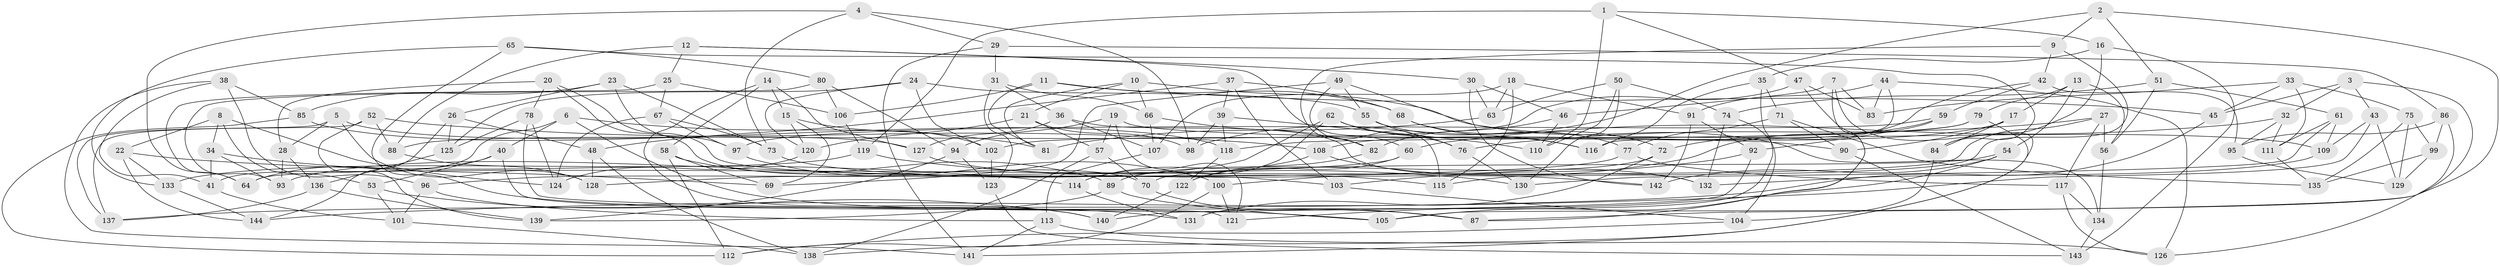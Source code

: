 // coarse degree distribution, {2: 0.023255813953488372, 4: 0.7093023255813954, 9: 0.046511627906976744, 3: 0.046511627906976744, 6: 0.023255813953488372, 5: 0.03488372093023256, 7: 0.05813953488372093, 12: 0.011627906976744186, 11: 0.023255813953488372, 8: 0.023255813953488372}
// Generated by graph-tools (version 1.1) at 2025/04/03/04/25 22:04:16]
// undirected, 144 vertices, 288 edges
graph export_dot {
graph [start="1"]
  node [color=gray90,style=filled];
  1;
  2;
  3;
  4;
  5;
  6;
  7;
  8;
  9;
  10;
  11;
  12;
  13;
  14;
  15;
  16;
  17;
  18;
  19;
  20;
  21;
  22;
  23;
  24;
  25;
  26;
  27;
  28;
  29;
  30;
  31;
  32;
  33;
  34;
  35;
  36;
  37;
  38;
  39;
  40;
  41;
  42;
  43;
  44;
  45;
  46;
  47;
  48;
  49;
  50;
  51;
  52;
  53;
  54;
  55;
  56;
  57;
  58;
  59;
  60;
  61;
  62;
  63;
  64;
  65;
  66;
  67;
  68;
  69;
  70;
  71;
  72;
  73;
  74;
  75;
  76;
  77;
  78;
  79;
  80;
  81;
  82;
  83;
  84;
  85;
  86;
  87;
  88;
  89;
  90;
  91;
  92;
  93;
  94;
  95;
  96;
  97;
  98;
  99;
  100;
  101;
  102;
  103;
  104;
  105;
  106;
  107;
  108;
  109;
  110;
  111;
  112;
  113;
  114;
  115;
  116;
  117;
  118;
  119;
  120;
  121;
  122;
  123;
  124;
  125;
  126;
  127;
  128;
  129;
  130;
  131;
  132;
  133;
  134;
  135;
  136;
  137;
  138;
  139;
  140;
  141;
  142;
  143;
  144;
  1 -- 47;
  1 -- 16;
  1 -- 119;
  1 -- 110;
  2 -- 9;
  2 -- 51;
  2 -- 105;
  2 -- 98;
  3 -- 32;
  3 -- 43;
  3 -- 45;
  3 -- 87;
  4 -- 98;
  4 -- 73;
  4 -- 29;
  4 -- 64;
  5 -- 128;
  5 -- 127;
  5 -- 137;
  5 -- 28;
  6 -- 40;
  6 -- 41;
  6 -- 81;
  6 -- 87;
  7 -- 105;
  7 -- 83;
  7 -- 46;
  7 -- 141;
  8 -- 22;
  8 -- 53;
  8 -- 124;
  8 -- 34;
  9 -- 42;
  9 -- 115;
  9 -- 82;
  10 -- 66;
  10 -- 81;
  10 -- 21;
  10 -- 109;
  11 -- 68;
  11 -- 81;
  11 -- 106;
  11 -- 45;
  12 -- 60;
  12 -- 88;
  12 -- 30;
  12 -- 25;
  13 -- 79;
  13 -- 56;
  13 -- 54;
  13 -- 17;
  14 -- 15;
  14 -- 127;
  14 -- 140;
  14 -- 58;
  15 -- 69;
  15 -- 120;
  15 -- 102;
  16 -- 84;
  16 -- 35;
  16 -- 143;
  17 -- 84;
  17 -- 90;
  17 -- 108;
  18 -- 107;
  18 -- 63;
  18 -- 115;
  18 -- 91;
  19 -- 121;
  19 -- 90;
  19 -- 94;
  19 -- 57;
  20 -- 28;
  20 -- 78;
  20 -- 103;
  20 -- 70;
  21 -- 57;
  21 -- 98;
  21 -- 120;
  22 -- 114;
  22 -- 133;
  22 -- 144;
  23 -- 26;
  23 -- 85;
  23 -- 73;
  23 -- 97;
  24 -- 120;
  24 -- 125;
  24 -- 55;
  24 -- 102;
  25 -- 64;
  25 -- 67;
  25 -- 106;
  26 -- 144;
  26 -- 48;
  26 -- 125;
  27 -- 117;
  27 -- 64;
  27 -- 56;
  27 -- 76;
  28 -- 136;
  28 -- 93;
  29 -- 31;
  29 -- 141;
  29 -- 86;
  30 -- 142;
  30 -- 46;
  30 -- 63;
  31 -- 66;
  31 -- 36;
  31 -- 123;
  32 -- 111;
  32 -- 60;
  32 -- 95;
  33 -- 75;
  33 -- 45;
  33 -- 83;
  33 -- 111;
  34 -- 93;
  34 -- 69;
  34 -- 41;
  35 -- 116;
  35 -- 131;
  35 -- 71;
  36 -- 127;
  36 -- 107;
  36 -- 132;
  37 -- 68;
  37 -- 103;
  37 -- 39;
  37 -- 48;
  38 -- 141;
  38 -- 85;
  38 -- 96;
  38 -- 41;
  39 -- 98;
  39 -- 118;
  39 -- 110;
  40 -- 64;
  40 -- 121;
  40 -- 53;
  41 -- 101;
  42 -- 72;
  42 -- 95;
  42 -- 59;
  43 -- 129;
  43 -- 144;
  43 -- 109;
  44 -- 116;
  44 -- 126;
  44 -- 83;
  44 -- 91;
  45 -- 137;
  46 -- 82;
  46 -- 110;
  47 -- 83;
  47 -- 87;
  47 -- 88;
  48 -- 128;
  48 -- 138;
  49 -- 134;
  49 -- 69;
  49 -- 55;
  49 -- 115;
  50 -- 130;
  50 -- 63;
  50 -- 110;
  50 -- 74;
  51 -- 74;
  51 -- 56;
  51 -- 61;
  52 -- 137;
  52 -- 108;
  52 -- 139;
  52 -- 88;
  53 -- 140;
  53 -- 101;
  54 -- 121;
  54 -- 142;
  54 -- 70;
  55 -- 77;
  55 -- 76;
  56 -- 134;
  57 -- 138;
  57 -- 70;
  58 -- 89;
  58 -- 112;
  58 -- 69;
  59 -- 100;
  59 -- 92;
  59 -- 97;
  60 -- 122;
  60 -- 128;
  61 -- 109;
  61 -- 130;
  61 -- 111;
  62 -- 76;
  62 -- 116;
  62 -- 93;
  62 -- 114;
  63 -- 81;
  65 -- 131;
  65 -- 133;
  65 -- 84;
  65 -- 80;
  66 -- 107;
  66 -- 82;
  67 -- 124;
  67 -- 97;
  67 -- 73;
  68 -- 116;
  68 -- 72;
  70 -- 87;
  71 -- 90;
  71 -- 77;
  71 -- 135;
  72 -- 89;
  72 -- 131;
  73 -- 115;
  74 -- 104;
  74 -- 132;
  75 -- 135;
  75 -- 129;
  75 -- 99;
  76 -- 130;
  77 -- 96;
  77 -- 117;
  78 -- 105;
  78 -- 124;
  78 -- 125;
  79 -- 102;
  79 -- 138;
  79 -- 118;
  80 -- 94;
  80 -- 106;
  80 -- 93;
  82 -- 122;
  84 -- 104;
  85 -- 112;
  85 -- 118;
  86 -- 126;
  86 -- 95;
  86 -- 99;
  88 -- 128;
  89 -- 139;
  89 -- 105;
  90 -- 143;
  91 -- 92;
  91 -- 142;
  92 -- 140;
  92 -- 103;
  94 -- 123;
  94 -- 139;
  95 -- 129;
  96 -- 101;
  96 -- 113;
  97 -- 100;
  99 -- 129;
  99 -- 135;
  100 -- 112;
  100 -- 121;
  101 -- 138;
  102 -- 123;
  103 -- 104;
  104 -- 112;
  106 -- 119;
  107 -- 113;
  108 -- 132;
  108 -- 114;
  109 -- 132;
  111 -- 135;
  113 -- 141;
  113 -- 126;
  114 -- 131;
  117 -- 134;
  117 -- 126;
  118 -- 122;
  119 -- 133;
  119 -- 130;
  120 -- 124;
  122 -- 140;
  123 -- 143;
  125 -- 136;
  127 -- 142;
  133 -- 144;
  134 -- 143;
  136 -- 139;
  136 -- 137;
}
